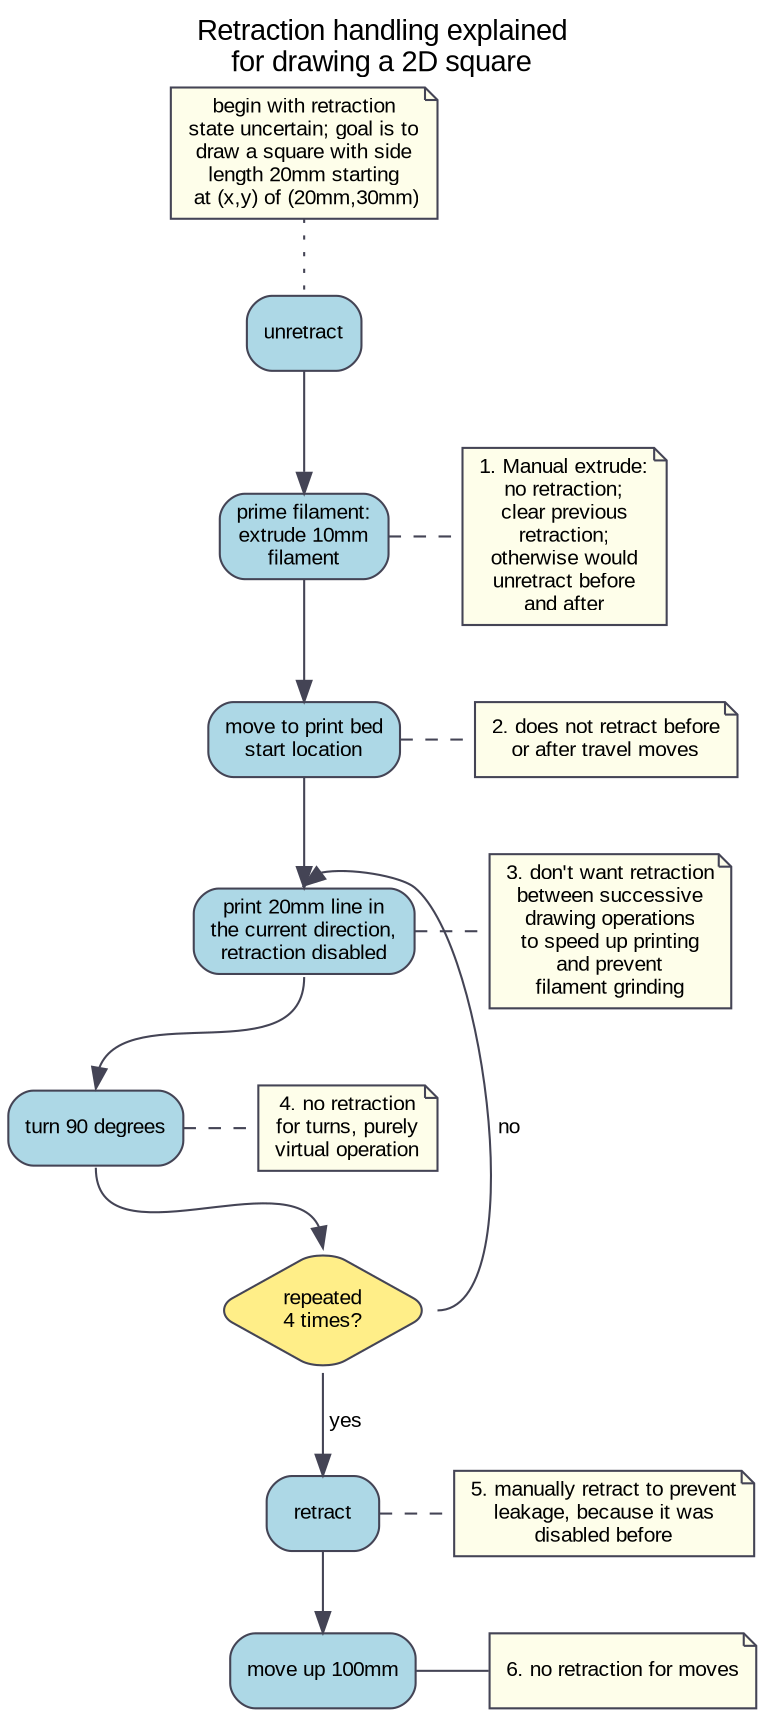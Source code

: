 /**
 * 
 # Use cases

 ## Moving (e.g. traveling)

 Moving the print head into position to start printing; moving out of the way after finishing a print; or moving in order to make a sound.

 1. moving the print head from the current position to a _specific location_ (x,y,z) in the print cavity
 2. moving the print head a specific amount from the current position in the x,y,z direction (e.g. 10mm to the right, 2mm up )
 3. moving the print head a specific amount from the current position and at a specific 2D angle, possibly also with an angle of elevation (i.e. either upwards or downwards)
 
 ## Printing (e.g. extruding)

 Extruding filament to build up plastic forms on the print bed (e.g. building up a form 2D layer-by-layer, or in a single extruded blog), or in the air (like WirePrint); reversing (retracting) filament to prevent leakage or perform maintenance like changing the filament; forwarding filament in the tube until it is inside the print head and ready for further printing operations

 1. printing a line from the current position to a _specific location_ (x,y,z) in the print cavity
 2.  printing a line with the length of a specific amount from the current position in the x,y,z direction (e.g. 10mm to the right, 2mm up )
 3. printing a line with the length of a specific amount from the current position and at a specific 2D angle, possibly also with an angle of elevation (i.e. either upwards or downwards)
 4. moving the filament backwards into the tube and then changing it, or cleaning the head, and then forwards again until it is prinedin the print head
 
## Waiting

Pausing printing and traveling for a specific amount of time

1. waiting for the extruded plastic to cool after a print move
2. in a musical sense, waiting a few "beats" as part of a melody

 **/


 /*

test cases: 

1. retract -> travel -> travel  (should stay retracted)
2. unretract -> travel -> travel (should retract at start and stay retracted)
3. retract -> extrude manual (e value only) -> shouldn't retract at start or at end
4. retract -> extrude normal (should be retracted at end)
5. retract -> extrude normal -> travel (should be retracted at end)
6. retract -> unretract -> extrude normal (should be retracted at end)
7. retract -> extrude normal w/retraction disabled (should unretract before and be unretracted at end)

 */


// example case of printing a square on the print bed

digraph movement {
    fontname="Arial"
    labelloc="t"
    label="Retraction handling explained\nfor drawing a 2D square"
    splines=true

    node [shape=rect, style="filled, rounded", fillcolor="lightblue", fontsize="10", fontname="Arial", color="#444455"]

    edge [color="#444455",fontsize="10", fontname="Arial", compound=true]

    /* Entities */

    start [label ="begin with retraction\nstate uncertain; goal is to\ndraw a square with side\nlength 20mm starting\n at (x,y) of (20mm,30mm)", shape="note", fillcolor="#fefeea"]

    "prime filament" [label ="1. Manual extrude:\nno retraction;\nclear previous\nretraction;\notherwise would\nunretract before\nand after", shape="note", fillcolor="#fefeea", labeljust=l]

    extrude [label="prime filament:\nextrude 10mm\nfilament"]

    printline [label="print 20mm line in\nthe current direction,\nretraction disabled"]

    printlinenote [label="3. don't want retraction\nbetween successive\ndrawing operations\nto speed up printing\nand prevent\nfilament grinding", shape=note, fillcolor="#fefeea"]
 
    move [label="move to print bed\nstart location"]

    movenote [label="2. does not retract before\nor after travel moves", shape=note, fillcolor="#fefeea"]

    turnnote [label="4. no retraction\nfor turns, purely\nvirtual operation", shape=note, fillcolor="#fefeea"]
 
    retractnote [label="5. manually retract to prevent\nleakage, because it was\ndisabled before", shape=note, fillcolor="#fefeea"]

    endnote [label="6. no retraction for moves", shape=note, fillcolor="#fefeea"]

    turn [label="turn 90 degrees"]

    up [label="move up 100mm"]

    repeat [shape=diamond, label="repeated\n4 times?", fillcolor="#ffee88"]

    //moveto [label=<go( )>, shape="invhouse" ]


    /* Relationships */
    start -> unretract  [arrowhead="none",style=dotted]
    unretract-> extrude 
    extrude -> move
    move -> printline 
    move -> movenote [arrowhead=none,style=dashed];
    printline -> printlinenote [arrowhead=none,style=dashed];
    printline:s -> turn:n
    turn -> turnnote [arrowhead=none,style=dashed]
    turn:s -> repeat:n
    repeat:e -> printline:n [label=" no"]  
    repeat:s -> retract [label=" yes"]
    retract -> up
    retract -> retractnote:w [arrowhead=none,style=dashed];
    up -> endnote [arrowhead=none];

    extrude:e -> "prime filament":w [arrowhead=none,style=dashed];

    /* Ranks */
    subgraph { rank=same; extrude; "prime filament"};
    subgraph { rank=same; printline; printlinenote};
    subgraph {rank=same; move; movenote}
    subgraph {rank=same; up; endnote}
    subgraph {rank=same; turn; turnnote}
    subgraph {rank=same; retract; retractnote}
}
